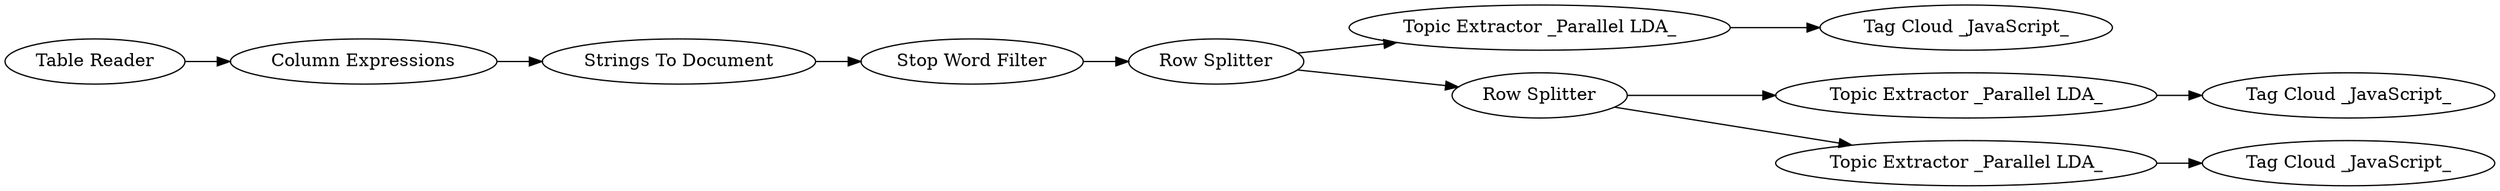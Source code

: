 digraph {
	1300 -> 1298
	1298 -> 1299
	1 -> 4
	4 -> 1284
	1297 -> 1300
	1284 -> 1297
	1303 -> 1302
	1301 -> 1303
	1304 -> 1305
	1301 -> 1304
	1300 -> 1301
	1298 [label="Topic Extractor _Parallel LDA_"]
	1284 [label="Strings To Document"]
	1303 [label="Topic Extractor _Parallel LDA_"]
	1300 [label="Row Splitter"]
	1 [label="Table Reader"]
	1305 [label="Tag Cloud _JavaScript_"]
	1304 [label="Topic Extractor _Parallel LDA_"]
	4 [label="Column Expressions"]
	1302 [label="Tag Cloud _JavaScript_"]
	1297 [label="Stop Word Filter"]
	1299 [label="Tag Cloud _JavaScript_"]
	1301 [label="Row Splitter"]
	rankdir=LR
}

